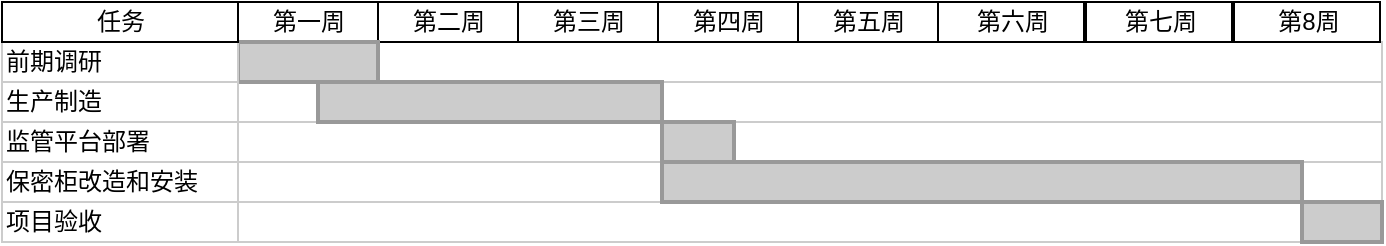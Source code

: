 <mxfile version="26.0.16">
  <diagram name="第 1 页" id="GH5XScBdrzwf0F3aUN3g">
    <mxGraphModel dx="2019" dy="1109" grid="1" gridSize="10" guides="1" tooltips="1" connect="1" arrows="1" fold="1" page="1" pageScale="1" pageWidth="827" pageHeight="1169" math="0" shadow="0">
      <root>
        <mxCell id="0" />
        <mxCell id="1" parent="0" />
        <mxCell id="EQkdlbKmYt9iOEuYgVUz-1" value="" style="align=left;strokeColor=#CCCCCC;html=1;" vertex="1" parent="1">
          <mxGeometry x="218" y="230" width="572" height="20" as="geometry" />
        </mxCell>
        <mxCell id="EQkdlbKmYt9iOEuYgVUz-2" value="第一周" style="strokeWidth=1;fontStyle=0;html=1;" vertex="1" parent="1">
          <mxGeometry x="218" y="210" width="70" height="20" as="geometry" />
        </mxCell>
        <mxCell id="EQkdlbKmYt9iOEuYgVUz-3" value="第二周" style="strokeWidth=1;fontStyle=0;html=1;" vertex="1" parent="1">
          <mxGeometry x="288" y="210" width="70" height="20" as="geometry" />
        </mxCell>
        <mxCell id="EQkdlbKmYt9iOEuYgVUz-4" value="第三周" style="strokeWidth=1;fontStyle=0;html=1;" vertex="1" parent="1">
          <mxGeometry x="358" y="210" width="70" height="20" as="geometry" />
        </mxCell>
        <mxCell id="EQkdlbKmYt9iOEuYgVUz-5" value="第四周" style="strokeWidth=1;fontStyle=0;html=1;" vertex="1" parent="1">
          <mxGeometry x="428" y="210" width="70" height="20" as="geometry" />
        </mxCell>
        <mxCell id="EQkdlbKmYt9iOEuYgVUz-6" value="第五周" style="strokeWidth=1;fontStyle=0;html=1;" vertex="1" parent="1">
          <mxGeometry x="498" y="210" width="70" height="20" as="geometry" />
        </mxCell>
        <mxCell id="EQkdlbKmYt9iOEuYgVUz-7" value="第六周" style="strokeWidth=1;fontStyle=0;html=1;" vertex="1" parent="1">
          <mxGeometry x="568" y="210" width="73" height="20" as="geometry" />
        </mxCell>
        <mxCell id="EQkdlbKmYt9iOEuYgVUz-8" value="" style="align=left;strokeColor=#CCCCCC;html=1;" vertex="1" parent="1">
          <mxGeometry x="218" y="250" width="572" height="20" as="geometry" />
        </mxCell>
        <mxCell id="EQkdlbKmYt9iOEuYgVUz-9" value="" style="align=left;strokeColor=#CCCCCC;html=1;" vertex="1" parent="1">
          <mxGeometry x="218" y="270" width="572" height="20" as="geometry" />
        </mxCell>
        <mxCell id="EQkdlbKmYt9iOEuYgVUz-10" value="" style="align=left;strokeColor=#CCCCCC;html=1;" vertex="1" parent="1">
          <mxGeometry x="218" y="290" width="572" height="20" as="geometry" />
        </mxCell>
        <mxCell id="EQkdlbKmYt9iOEuYgVUz-12" value="" style="align=left;strokeColor=#CCCCCC;html=1;" vertex="1" parent="1">
          <mxGeometry x="218" y="310" width="572" height="20" as="geometry" />
        </mxCell>
        <mxCell id="EQkdlbKmYt9iOEuYgVUz-14" value="" style="whiteSpace=wrap;html=1;strokeWidth=2;fillColor=#CCCCCC;gradientColor=none;fontSize=14;align=center;strokeColor=#999999;" vertex="1" parent="1">
          <mxGeometry x="218" y="230" width="70" height="20" as="geometry" />
        </mxCell>
        <mxCell id="EQkdlbKmYt9iOEuYgVUz-15" value="" style="whiteSpace=wrap;html=1;strokeWidth=2;fillColor=#CCCCCC;gradientColor=none;fontSize=14;align=center;strokeColor=#999999;" vertex="1" parent="1">
          <mxGeometry x="258" y="250" width="172" height="20" as="geometry" />
        </mxCell>
        <mxCell id="EQkdlbKmYt9iOEuYgVUz-16" value="" style="whiteSpace=wrap;html=1;strokeWidth=2;fillColor=#CCCCCC;gradientColor=none;fontSize=14;align=center;strokeColor=#999999;" vertex="1" parent="1">
          <mxGeometry x="430" y="270" width="36" height="20" as="geometry" />
        </mxCell>
        <mxCell id="EQkdlbKmYt9iOEuYgVUz-17" value="" style="whiteSpace=wrap;html=1;strokeWidth=2;fillColor=#CCCCCC;gradientColor=none;fontSize=14;align=center;strokeColor=#999999;" vertex="1" parent="1">
          <mxGeometry x="430" y="290" width="320" height="20" as="geometry" />
        </mxCell>
        <mxCell id="EQkdlbKmYt9iOEuYgVUz-19" value="" style="whiteSpace=wrap;html=1;strokeWidth=2;fillColor=#CCCCCC;gradientColor=none;fontSize=14;align=center;strokeColor=#999999;" vertex="1" parent="1">
          <mxGeometry x="750" y="310" width="40" height="20" as="geometry" />
        </mxCell>
        <mxCell id="EQkdlbKmYt9iOEuYgVUz-30" value="第七周" style="strokeWidth=1;fontStyle=0;html=1;" vertex="1" parent="1">
          <mxGeometry x="642" y="210" width="73" height="20" as="geometry" />
        </mxCell>
        <mxCell id="EQkdlbKmYt9iOEuYgVUz-31" value="第8周" style="strokeWidth=1;fontStyle=0;html=1;" vertex="1" parent="1">
          <mxGeometry x="716" y="210" width="73" height="20" as="geometry" />
        </mxCell>
        <mxCell id="EQkdlbKmYt9iOEuYgVUz-22" value="前期调研" style="align=left;strokeColor=#CCCCCC;html=1;" vertex="1" parent="1">
          <mxGeometry x="100.0" y="230.0" width="118.0" height="20.0" as="geometry" />
        </mxCell>
        <mxCell id="EQkdlbKmYt9iOEuYgVUz-23" value="生产制造" style="align=left;strokeColor=#CCCCCC;html=1;" vertex="1" parent="1">
          <mxGeometry x="100.0" y="250.0" width="118.0" height="20.0" as="geometry" />
        </mxCell>
        <mxCell id="EQkdlbKmYt9iOEuYgVUz-24" value="监管平台部署" style="align=left;strokeColor=#CCCCCC;html=1;" vertex="1" parent="1">
          <mxGeometry x="100" y="270" width="118.0" height="20.0" as="geometry" />
        </mxCell>
        <mxCell id="EQkdlbKmYt9iOEuYgVUz-25" value="保密柜改造和安装" style="align=left;strokeColor=#CCCCCC;html=1;" vertex="1" parent="1">
          <mxGeometry x="100" y="290.0" width="118.0" height="20.0" as="geometry" />
        </mxCell>
        <mxCell id="EQkdlbKmYt9iOEuYgVUz-28" value="任务" style="strokeWidth=1;fontStyle=0;html=1;" vertex="1" parent="1">
          <mxGeometry x="100.0" y="210" width="118.0" height="20.0" as="geometry" />
        </mxCell>
        <mxCell id="EQkdlbKmYt9iOEuYgVUz-29" value="项目验收" style="align=left;strokeColor=#CCCCCC;html=1;" vertex="1" parent="1">
          <mxGeometry x="100.0" y="310.0" width="118.0" height="20.0" as="geometry" />
        </mxCell>
      </root>
    </mxGraphModel>
  </diagram>
</mxfile>
